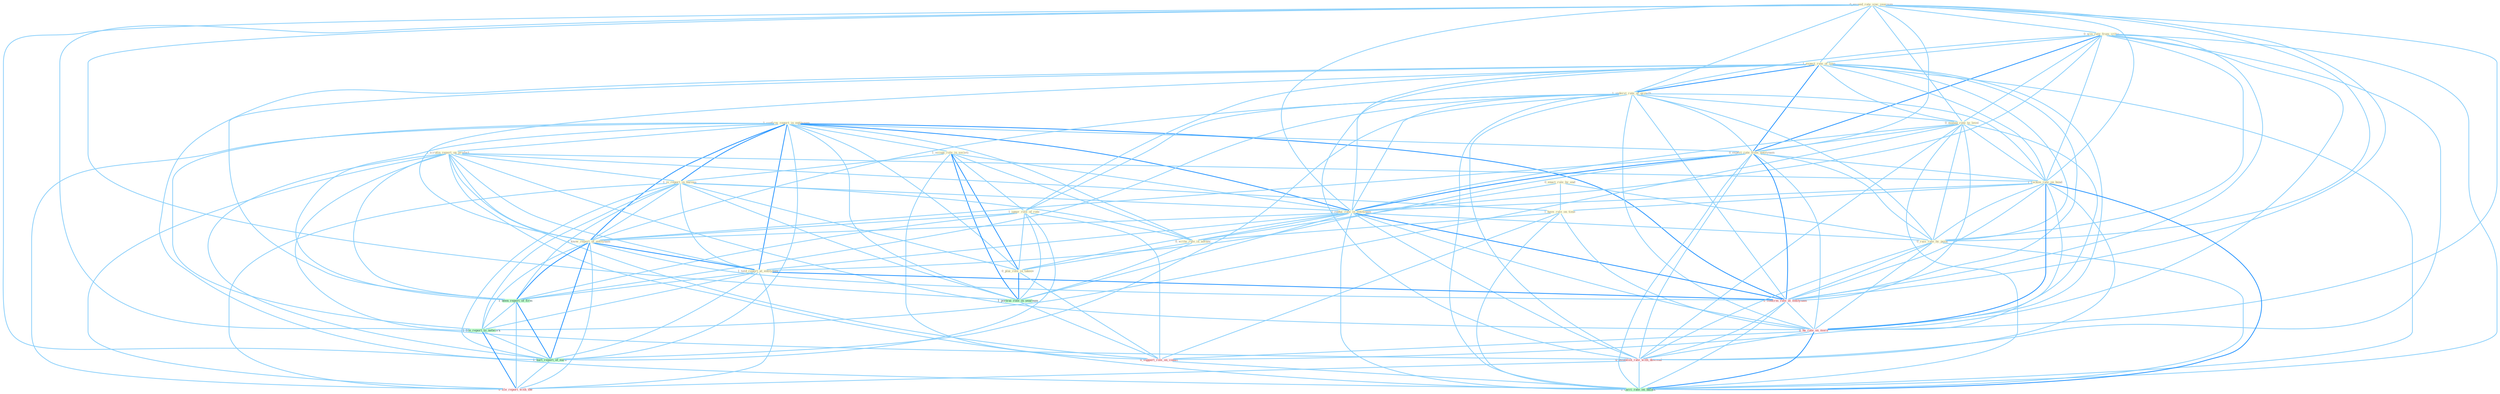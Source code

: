 Graph G{ 
    node
    [shape=polygon,style=filled,width=.5,height=.06,color="#BDFCC9",fixedsize=true,fontsize=4,
    fontcolor="#2f4f4f"];
    {node
    [color="#ffffe0", fontcolor="#8b7d6b"] "1_confirm_report_in_entitynam " "1_occupi_role_in_societi " "0_exceed_rate_sinc_yearnum " "0_win_rate_from_critic " "1_scrutin_report_on_product " "1_expect_rate_of_loan " "0_enact_rule_by_end " "1_underst_rate_of_growth " "1_is_report_in_bureau " "0_manag_rate_to_level " "0_expect_rate_from_entitynam " "1_reckon_rate_on_bond " "1_ignor_role_of_rate " "1_reduc_rate_in_entitynam " "1_know_report_of_entitynam " "1_have_rule_on_time " "0_write_rule_in_advanc " "1_told_report_at_entitynam " "0_plai_role_in_takeov " "0_rais_rate_by_point "}
{node [color="#fff0f5", fontcolor="#b22222"] "0_confirm_rate_at_entitynam " "0_ha_rate_on_morn " "0_support_role_on_condit " "0_establish_rate_with_descend " "0_file_report_with_the "}
edge [color="#B0E2FF"];

	"1_confirm_report_in_entitynam " -- "1_occupi_role_in_societi " [w="1", color="#87cefa" ];
	"1_confirm_report_in_entitynam " -- "1_scrutin_report_on_product " [w="1", color="#87cefa" ];
	"1_confirm_report_in_entitynam " -- "1_is_report_in_bureau " [w="2", color="#1e90ff" , len=0.8];
	"1_confirm_report_in_entitynam " -- "0_expect_rate_from_entitynam " [w="1", color="#87cefa" ];
	"1_confirm_report_in_entitynam " -- "1_reduc_rate_in_entitynam " [w="2", color="#1e90ff" , len=0.8];
	"1_confirm_report_in_entitynam " -- "1_know_report_of_entitynam " [w="2", color="#1e90ff" , len=0.8];
	"1_confirm_report_in_entitynam " -- "0_write_rule_in_advanc " [w="1", color="#87cefa" ];
	"1_confirm_report_in_entitynam " -- "1_told_report_at_entitynam " [w="2", color="#1e90ff" , len=0.8];
	"1_confirm_report_in_entitynam " -- "0_plai_role_in_takeov " [w="1", color="#87cefa" ];
	"1_confirm_report_in_entitynam " -- "0_confirm_rate_at_entitynam " [w="2", color="#1e90ff" , len=0.8];
	"1_confirm_report_in_entitynam " -- "1_been_report_of_firm " [w="1", color="#87cefa" ];
	"1_confirm_report_in_entitynam " -- "1_file_report_to_network " [w="1", color="#87cefa" ];
	"1_confirm_report_in_entitynam " -- "1_portrai_role_in_yearnum " [w="1", color="#87cefa" ];
	"1_confirm_report_in_entitynam " -- "1_hurt_report_of_earn " [w="1", color="#87cefa" ];
	"1_confirm_report_in_entitynam " -- "0_file_report_with_the " [w="1", color="#87cefa" ];
	"1_occupi_role_in_societi " -- "1_is_report_in_bureau " [w="1", color="#87cefa" ];
	"1_occupi_role_in_societi " -- "1_ignor_role_of_rate " [w="1", color="#87cefa" ];
	"1_occupi_role_in_societi " -- "1_reduc_rate_in_entitynam " [w="1", color="#87cefa" ];
	"1_occupi_role_in_societi " -- "0_write_rule_in_advanc " [w="1", color="#87cefa" ];
	"1_occupi_role_in_societi " -- "0_plai_role_in_takeov " [w="2", color="#1e90ff" , len=0.8];
	"1_occupi_role_in_societi " -- "1_portrai_role_in_yearnum " [w="2", color="#1e90ff" , len=0.8];
	"1_occupi_role_in_societi " -- "0_support_role_on_condit " [w="1", color="#87cefa" ];
	"0_exceed_rate_sinc_yearnum " -- "0_win_rate_from_critic " [w="1", color="#87cefa" ];
	"0_exceed_rate_sinc_yearnum " -- "1_expect_rate_of_loan " [w="1", color="#87cefa" ];
	"0_exceed_rate_sinc_yearnum " -- "1_underst_rate_of_growth " [w="1", color="#87cefa" ];
	"0_exceed_rate_sinc_yearnum " -- "0_manag_rate_to_level " [w="1", color="#87cefa" ];
	"0_exceed_rate_sinc_yearnum " -- "0_expect_rate_from_entitynam " [w="1", color="#87cefa" ];
	"0_exceed_rate_sinc_yearnum " -- "1_reckon_rate_on_bond " [w="1", color="#87cefa" ];
	"0_exceed_rate_sinc_yearnum " -- "1_reduc_rate_in_entitynam " [w="1", color="#87cefa" ];
	"0_exceed_rate_sinc_yearnum " -- "0_rais_rate_by_point " [w="1", color="#87cefa" ];
	"0_exceed_rate_sinc_yearnum " -- "0_confirm_rate_at_entitynam " [w="1", color="#87cefa" ];
	"0_exceed_rate_sinc_yearnum " -- "1_portrai_role_in_yearnum " [w="1", color="#87cefa" ];
	"0_exceed_rate_sinc_yearnum " -- "0_ha_rate_on_morn " [w="1", color="#87cefa" ];
	"0_exceed_rate_sinc_yearnum " -- "0_establish_rate_with_descend " [w="1", color="#87cefa" ];
	"0_exceed_rate_sinc_yearnum " -- "1_carri_rate_on_balanc " [w="1", color="#87cefa" ];
	"0_win_rate_from_critic " -- "1_expect_rate_of_loan " [w="1", color="#87cefa" ];
	"0_win_rate_from_critic " -- "1_underst_rate_of_growth " [w="1", color="#87cefa" ];
	"0_win_rate_from_critic " -- "0_manag_rate_to_level " [w="1", color="#87cefa" ];
	"0_win_rate_from_critic " -- "0_expect_rate_from_entitynam " [w="2", color="#1e90ff" , len=0.8];
	"0_win_rate_from_critic " -- "1_reckon_rate_on_bond " [w="1", color="#87cefa" ];
	"0_win_rate_from_critic " -- "1_reduc_rate_in_entitynam " [w="1", color="#87cefa" ];
	"0_win_rate_from_critic " -- "0_rais_rate_by_point " [w="1", color="#87cefa" ];
	"0_win_rate_from_critic " -- "0_confirm_rate_at_entitynam " [w="1", color="#87cefa" ];
	"0_win_rate_from_critic " -- "0_ha_rate_on_morn " [w="1", color="#87cefa" ];
	"0_win_rate_from_critic " -- "0_establish_rate_with_descend " [w="1", color="#87cefa" ];
	"0_win_rate_from_critic " -- "1_carri_rate_on_balanc " [w="1", color="#87cefa" ];
	"1_scrutin_report_on_product " -- "1_is_report_in_bureau " [w="1", color="#87cefa" ];
	"1_scrutin_report_on_product " -- "1_reckon_rate_on_bond " [w="1", color="#87cefa" ];
	"1_scrutin_report_on_product " -- "1_know_report_of_entitynam " [w="1", color="#87cefa" ];
	"1_scrutin_report_on_product " -- "1_have_rule_on_time " [w="1", color="#87cefa" ];
	"1_scrutin_report_on_product " -- "1_told_report_at_entitynam " [w="1", color="#87cefa" ];
	"1_scrutin_report_on_product " -- "1_been_report_of_firm " [w="1", color="#87cefa" ];
	"1_scrutin_report_on_product " -- "1_file_report_to_network " [w="1", color="#87cefa" ];
	"1_scrutin_report_on_product " -- "0_ha_rate_on_morn " [w="1", color="#87cefa" ];
	"1_scrutin_report_on_product " -- "1_hurt_report_of_earn " [w="1", color="#87cefa" ];
	"1_scrutin_report_on_product " -- "0_support_role_on_condit " [w="1", color="#87cefa" ];
	"1_scrutin_report_on_product " -- "1_carri_rate_on_balanc " [w="1", color="#87cefa" ];
	"1_scrutin_report_on_product " -- "0_file_report_with_the " [w="1", color="#87cefa" ];
	"1_expect_rate_of_loan " -- "1_underst_rate_of_growth " [w="2", color="#1e90ff" , len=0.8];
	"1_expect_rate_of_loan " -- "0_manag_rate_to_level " [w="1", color="#87cefa" ];
	"1_expect_rate_of_loan " -- "0_expect_rate_from_entitynam " [w="2", color="#1e90ff" , len=0.8];
	"1_expect_rate_of_loan " -- "1_reckon_rate_on_bond " [w="1", color="#87cefa" ];
	"1_expect_rate_of_loan " -- "1_ignor_role_of_rate " [w="1", color="#87cefa" ];
	"1_expect_rate_of_loan " -- "1_reduc_rate_in_entitynam " [w="1", color="#87cefa" ];
	"1_expect_rate_of_loan " -- "1_know_report_of_entitynam " [w="1", color="#87cefa" ];
	"1_expect_rate_of_loan " -- "0_rais_rate_by_point " [w="1", color="#87cefa" ];
	"1_expect_rate_of_loan " -- "0_confirm_rate_at_entitynam " [w="1", color="#87cefa" ];
	"1_expect_rate_of_loan " -- "1_been_report_of_firm " [w="1", color="#87cefa" ];
	"1_expect_rate_of_loan " -- "0_ha_rate_on_morn " [w="1", color="#87cefa" ];
	"1_expect_rate_of_loan " -- "1_hurt_report_of_earn " [w="1", color="#87cefa" ];
	"1_expect_rate_of_loan " -- "0_establish_rate_with_descend " [w="1", color="#87cefa" ];
	"1_expect_rate_of_loan " -- "1_carri_rate_on_balanc " [w="1", color="#87cefa" ];
	"0_enact_rule_by_end " -- "1_have_rule_on_time " [w="1", color="#87cefa" ];
	"0_enact_rule_by_end " -- "0_write_rule_in_advanc " [w="1", color="#87cefa" ];
	"0_enact_rule_by_end " -- "0_rais_rate_by_point " [w="1", color="#87cefa" ];
	"1_underst_rate_of_growth " -- "0_manag_rate_to_level " [w="1", color="#87cefa" ];
	"1_underst_rate_of_growth " -- "0_expect_rate_from_entitynam " [w="1", color="#87cefa" ];
	"1_underst_rate_of_growth " -- "1_reckon_rate_on_bond " [w="1", color="#87cefa" ];
	"1_underst_rate_of_growth " -- "1_ignor_role_of_rate " [w="1", color="#87cefa" ];
	"1_underst_rate_of_growth " -- "1_reduc_rate_in_entitynam " [w="1", color="#87cefa" ];
	"1_underst_rate_of_growth " -- "1_know_report_of_entitynam " [w="1", color="#87cefa" ];
	"1_underst_rate_of_growth " -- "0_rais_rate_by_point " [w="1", color="#87cefa" ];
	"1_underst_rate_of_growth " -- "0_confirm_rate_at_entitynam " [w="1", color="#87cefa" ];
	"1_underst_rate_of_growth " -- "1_been_report_of_firm " [w="1", color="#87cefa" ];
	"1_underst_rate_of_growth " -- "0_ha_rate_on_morn " [w="1", color="#87cefa" ];
	"1_underst_rate_of_growth " -- "1_hurt_report_of_earn " [w="1", color="#87cefa" ];
	"1_underst_rate_of_growth " -- "0_establish_rate_with_descend " [w="1", color="#87cefa" ];
	"1_underst_rate_of_growth " -- "1_carri_rate_on_balanc " [w="1", color="#87cefa" ];
	"1_is_report_in_bureau " -- "1_reduc_rate_in_entitynam " [w="1", color="#87cefa" ];
	"1_is_report_in_bureau " -- "1_know_report_of_entitynam " [w="1", color="#87cefa" ];
	"1_is_report_in_bureau " -- "0_write_rule_in_advanc " [w="1", color="#87cefa" ];
	"1_is_report_in_bureau " -- "1_told_report_at_entitynam " [w="1", color="#87cefa" ];
	"1_is_report_in_bureau " -- "0_plai_role_in_takeov " [w="1", color="#87cefa" ];
	"1_is_report_in_bureau " -- "1_been_report_of_firm " [w="1", color="#87cefa" ];
	"1_is_report_in_bureau " -- "1_file_report_to_network " [w="1", color="#87cefa" ];
	"1_is_report_in_bureau " -- "1_portrai_role_in_yearnum " [w="1", color="#87cefa" ];
	"1_is_report_in_bureau " -- "1_hurt_report_of_earn " [w="1", color="#87cefa" ];
	"1_is_report_in_bureau " -- "0_file_report_with_the " [w="1", color="#87cefa" ];
	"0_manag_rate_to_level " -- "0_expect_rate_from_entitynam " [w="1", color="#87cefa" ];
	"0_manag_rate_to_level " -- "1_reckon_rate_on_bond " [w="1", color="#87cefa" ];
	"0_manag_rate_to_level " -- "1_reduc_rate_in_entitynam " [w="1", color="#87cefa" ];
	"0_manag_rate_to_level " -- "0_rais_rate_by_point " [w="1", color="#87cefa" ];
	"0_manag_rate_to_level " -- "0_confirm_rate_at_entitynam " [w="1", color="#87cefa" ];
	"0_manag_rate_to_level " -- "1_file_report_to_network " [w="1", color="#87cefa" ];
	"0_manag_rate_to_level " -- "0_ha_rate_on_morn " [w="1", color="#87cefa" ];
	"0_manag_rate_to_level " -- "0_establish_rate_with_descend " [w="1", color="#87cefa" ];
	"0_manag_rate_to_level " -- "1_carri_rate_on_balanc " [w="1", color="#87cefa" ];
	"0_expect_rate_from_entitynam " -- "1_reckon_rate_on_bond " [w="1", color="#87cefa" ];
	"0_expect_rate_from_entitynam " -- "1_reduc_rate_in_entitynam " [w="2", color="#1e90ff" , len=0.8];
	"0_expect_rate_from_entitynam " -- "1_know_report_of_entitynam " [w="1", color="#87cefa" ];
	"0_expect_rate_from_entitynam " -- "1_told_report_at_entitynam " [w="1", color="#87cefa" ];
	"0_expect_rate_from_entitynam " -- "0_rais_rate_by_point " [w="1", color="#87cefa" ];
	"0_expect_rate_from_entitynam " -- "0_confirm_rate_at_entitynam " [w="2", color="#1e90ff" , len=0.8];
	"0_expect_rate_from_entitynam " -- "0_ha_rate_on_morn " [w="1", color="#87cefa" ];
	"0_expect_rate_from_entitynam " -- "0_establish_rate_with_descend " [w="1", color="#87cefa" ];
	"0_expect_rate_from_entitynam " -- "1_carri_rate_on_balanc " [w="1", color="#87cefa" ];
	"1_reckon_rate_on_bond " -- "1_reduc_rate_in_entitynam " [w="1", color="#87cefa" ];
	"1_reckon_rate_on_bond " -- "1_have_rule_on_time " [w="1", color="#87cefa" ];
	"1_reckon_rate_on_bond " -- "0_rais_rate_by_point " [w="1", color="#87cefa" ];
	"1_reckon_rate_on_bond " -- "0_confirm_rate_at_entitynam " [w="1", color="#87cefa" ];
	"1_reckon_rate_on_bond " -- "0_ha_rate_on_morn " [w="2", color="#1e90ff" , len=0.8];
	"1_reckon_rate_on_bond " -- "0_support_role_on_condit " [w="1", color="#87cefa" ];
	"1_reckon_rate_on_bond " -- "0_establish_rate_with_descend " [w="1", color="#87cefa" ];
	"1_reckon_rate_on_bond " -- "1_carri_rate_on_balanc " [w="2", color="#1e90ff" , len=0.8];
	"1_ignor_role_of_rate " -- "1_know_report_of_entitynam " [w="1", color="#87cefa" ];
	"1_ignor_role_of_rate " -- "0_plai_role_in_takeov " [w="1", color="#87cefa" ];
	"1_ignor_role_of_rate " -- "1_been_report_of_firm " [w="1", color="#87cefa" ];
	"1_ignor_role_of_rate " -- "1_portrai_role_in_yearnum " [w="1", color="#87cefa" ];
	"1_ignor_role_of_rate " -- "1_hurt_report_of_earn " [w="1", color="#87cefa" ];
	"1_ignor_role_of_rate " -- "0_support_role_on_condit " [w="1", color="#87cefa" ];
	"1_reduc_rate_in_entitynam " -- "1_know_report_of_entitynam " [w="1", color="#87cefa" ];
	"1_reduc_rate_in_entitynam " -- "0_write_rule_in_advanc " [w="1", color="#87cefa" ];
	"1_reduc_rate_in_entitynam " -- "1_told_report_at_entitynam " [w="1", color="#87cefa" ];
	"1_reduc_rate_in_entitynam " -- "0_plai_role_in_takeov " [w="1", color="#87cefa" ];
	"1_reduc_rate_in_entitynam " -- "0_rais_rate_by_point " [w="1", color="#87cefa" ];
	"1_reduc_rate_in_entitynam " -- "0_confirm_rate_at_entitynam " [w="2", color="#1e90ff" , len=0.8];
	"1_reduc_rate_in_entitynam " -- "1_portrai_role_in_yearnum " [w="1", color="#87cefa" ];
	"1_reduc_rate_in_entitynam " -- "0_ha_rate_on_morn " [w="1", color="#87cefa" ];
	"1_reduc_rate_in_entitynam " -- "0_establish_rate_with_descend " [w="1", color="#87cefa" ];
	"1_reduc_rate_in_entitynam " -- "1_carri_rate_on_balanc " [w="1", color="#87cefa" ];
	"1_know_report_of_entitynam " -- "1_told_report_at_entitynam " [w="2", color="#1e90ff" , len=0.8];
	"1_know_report_of_entitynam " -- "0_confirm_rate_at_entitynam " [w="1", color="#87cefa" ];
	"1_know_report_of_entitynam " -- "1_been_report_of_firm " [w="2", color="#1e90ff" , len=0.8];
	"1_know_report_of_entitynam " -- "1_file_report_to_network " [w="1", color="#87cefa" ];
	"1_know_report_of_entitynam " -- "1_hurt_report_of_earn " [w="2", color="#1e90ff" , len=0.8];
	"1_know_report_of_entitynam " -- "0_file_report_with_the " [w="1", color="#87cefa" ];
	"1_have_rule_on_time " -- "0_write_rule_in_advanc " [w="1", color="#87cefa" ];
	"1_have_rule_on_time " -- "0_ha_rate_on_morn " [w="1", color="#87cefa" ];
	"1_have_rule_on_time " -- "0_support_role_on_condit " [w="1", color="#87cefa" ];
	"1_have_rule_on_time " -- "1_carri_rate_on_balanc " [w="1", color="#87cefa" ];
	"0_write_rule_in_advanc " -- "0_plai_role_in_takeov " [w="1", color="#87cefa" ];
	"0_write_rule_in_advanc " -- "1_portrai_role_in_yearnum " [w="1", color="#87cefa" ];
	"1_told_report_at_entitynam " -- "0_confirm_rate_at_entitynam " [w="2", color="#1e90ff" , len=0.8];
	"1_told_report_at_entitynam " -- "1_been_report_of_firm " [w="1", color="#87cefa" ];
	"1_told_report_at_entitynam " -- "1_file_report_to_network " [w="1", color="#87cefa" ];
	"1_told_report_at_entitynam " -- "1_hurt_report_of_earn " [w="1", color="#87cefa" ];
	"1_told_report_at_entitynam " -- "0_file_report_with_the " [w="1", color="#87cefa" ];
	"0_plai_role_in_takeov " -- "1_portrai_role_in_yearnum " [w="2", color="#1e90ff" , len=0.8];
	"0_plai_role_in_takeov " -- "0_support_role_on_condit " [w="1", color="#87cefa" ];
	"0_rais_rate_by_point " -- "0_confirm_rate_at_entitynam " [w="1", color="#87cefa" ];
	"0_rais_rate_by_point " -- "0_ha_rate_on_morn " [w="1", color="#87cefa" ];
	"0_rais_rate_by_point " -- "0_establish_rate_with_descend " [w="1", color="#87cefa" ];
	"0_rais_rate_by_point " -- "1_carri_rate_on_balanc " [w="1", color="#87cefa" ];
	"0_confirm_rate_at_entitynam " -- "0_ha_rate_on_morn " [w="1", color="#87cefa" ];
	"0_confirm_rate_at_entitynam " -- "0_establish_rate_with_descend " [w="1", color="#87cefa" ];
	"0_confirm_rate_at_entitynam " -- "1_carri_rate_on_balanc " [w="1", color="#87cefa" ];
	"1_been_report_of_firm " -- "1_file_report_to_network " [w="1", color="#87cefa" ];
	"1_been_report_of_firm " -- "1_hurt_report_of_earn " [w="2", color="#1e90ff" , len=0.8];
	"1_been_report_of_firm " -- "0_file_report_with_the " [w="1", color="#87cefa" ];
	"1_file_report_to_network " -- "1_hurt_report_of_earn " [w="1", color="#87cefa" ];
	"1_file_report_to_network " -- "0_file_report_with_the " [w="2", color="#1e90ff" , len=0.8];
	"1_portrai_role_in_yearnum " -- "0_support_role_on_condit " [w="1", color="#87cefa" ];
	"0_ha_rate_on_morn " -- "0_support_role_on_condit " [w="1", color="#87cefa" ];
	"0_ha_rate_on_morn " -- "0_establish_rate_with_descend " [w="1", color="#87cefa" ];
	"0_ha_rate_on_morn " -- "1_carri_rate_on_balanc " [w="2", color="#1e90ff" , len=0.8];
	"1_hurt_report_of_earn " -- "0_file_report_with_the " [w="1", color="#87cefa" ];
	"0_support_role_on_condit " -- "1_carri_rate_on_balanc " [w="1", color="#87cefa" ];
	"0_establish_rate_with_descend " -- "1_carri_rate_on_balanc " [w="1", color="#87cefa" ];
	"0_establish_rate_with_descend " -- "0_file_report_with_the " [w="1", color="#87cefa" ];
}